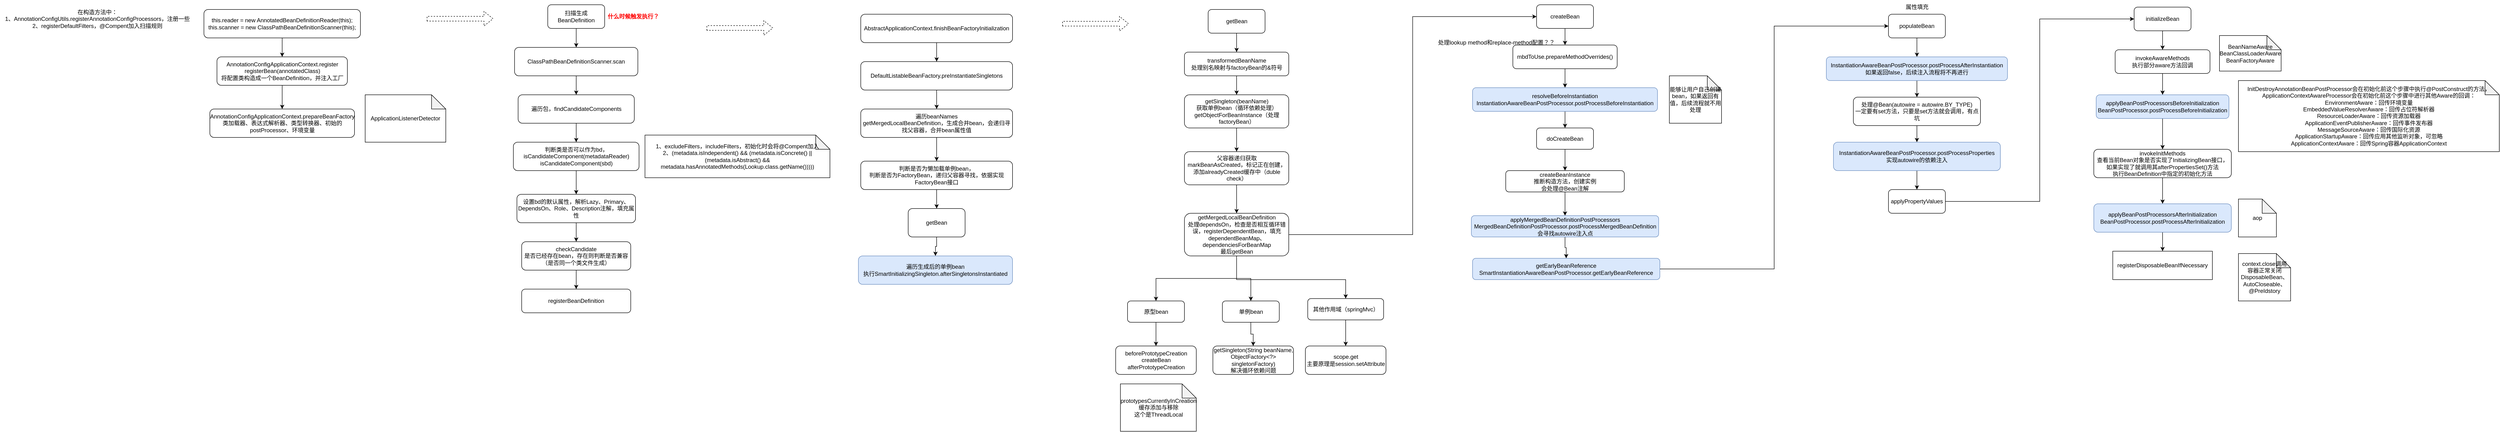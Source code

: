 <mxfile version="20.5.2" type="github">
  <diagram id="hwpeAtfaMQhJ-iqTyFl3" name="第 1 页">
    <mxGraphModel dx="1865" dy="547" grid="1" gridSize="10" guides="1" tooltips="1" connect="1" arrows="1" fold="1" page="1" pageScale="1" pageWidth="827" pageHeight="1169" math="0" shadow="0">
      <root>
        <mxCell id="0" />
        <mxCell id="1" parent="0" />
        <mxCell id="HDC13zEqzrHdp5mSMTLQ-3" value="" style="edgeStyle=orthogonalEdgeStyle;rounded=0;orthogonalLoop=1;jettySize=auto;html=1;" edge="1" parent="1" source="HDC13zEqzrHdp5mSMTLQ-1" target="HDC13zEqzrHdp5mSMTLQ-2">
          <mxGeometry relative="1" as="geometry" />
        </mxCell>
        <mxCell id="HDC13zEqzrHdp5mSMTLQ-1" value="&lt;div&gt;this.reader = new AnnotatedBeanDefinitionReader(this);&lt;/div&gt;&lt;div&gt;&lt;span style=&quot;&quot;&gt;		&lt;/span&gt;this.scanner = new ClassPathBeanDefinitionScanner(this);&lt;/div&gt;" style="rounded=1;whiteSpace=wrap;html=1;" vertex="1" parent="1">
          <mxGeometry x="50" y="30" width="330" height="60" as="geometry" />
        </mxCell>
        <mxCell id="HDC13zEqzrHdp5mSMTLQ-5" value="" style="edgeStyle=orthogonalEdgeStyle;rounded=0;orthogonalLoop=1;jettySize=auto;html=1;" edge="1" parent="1" source="HDC13zEqzrHdp5mSMTLQ-2" target="HDC13zEqzrHdp5mSMTLQ-4">
          <mxGeometry relative="1" as="geometry" />
        </mxCell>
        <mxCell id="HDC13zEqzrHdp5mSMTLQ-2" value="AnnotationConfigApplicationContext.register&lt;br&gt;registerBean(annotatedClass)&lt;br&gt;将配置类构造成一个BeanDefinition，并注入工厂" style="whiteSpace=wrap;html=1;rounded=1;" vertex="1" parent="1">
          <mxGeometry x="77.5" y="130" width="275" height="60" as="geometry" />
        </mxCell>
        <mxCell id="HDC13zEqzrHdp5mSMTLQ-4" value="AnnotationConfigApplicationContext.prepareBeanFactory&lt;br&gt;类加载器、表达式解析器、类型转换器、初始的postProcessor、环境变量" style="whiteSpace=wrap;html=1;rounded=1;" vertex="1" parent="1">
          <mxGeometry x="62.5" y="240" width="305" height="60" as="geometry" />
        </mxCell>
        <mxCell id="HDC13zEqzrHdp5mSMTLQ-6" value="ApplicationListenerDetector" style="shape=note;whiteSpace=wrap;html=1;backgroundOutline=1;darkOpacity=0.05;" vertex="1" parent="1">
          <mxGeometry x="390" y="210" width="170" height="100" as="geometry" />
        </mxCell>
        <mxCell id="HDC13zEqzrHdp5mSMTLQ-9" value="" style="edgeStyle=orthogonalEdgeStyle;rounded=0;orthogonalLoop=1;jettySize=auto;html=1;" edge="1" parent="1" source="HDC13zEqzrHdp5mSMTLQ-7" target="HDC13zEqzrHdp5mSMTLQ-8">
          <mxGeometry relative="1" as="geometry" />
        </mxCell>
        <mxCell id="HDC13zEqzrHdp5mSMTLQ-7" value="扫描生成BeanDefinition" style="rounded=1;whiteSpace=wrap;html=1;" vertex="1" parent="1">
          <mxGeometry x="775" y="20" width="120" height="50" as="geometry" />
        </mxCell>
        <mxCell id="HDC13zEqzrHdp5mSMTLQ-12" value="" style="edgeStyle=orthogonalEdgeStyle;rounded=0;orthogonalLoop=1;jettySize=auto;html=1;" edge="1" parent="1" source="HDC13zEqzrHdp5mSMTLQ-8" target="HDC13zEqzrHdp5mSMTLQ-11">
          <mxGeometry relative="1" as="geometry" />
        </mxCell>
        <mxCell id="HDC13zEqzrHdp5mSMTLQ-8" value="ClassPathBeanDefinitionScanner.scan" style="whiteSpace=wrap;html=1;rounded=1;" vertex="1" parent="1">
          <mxGeometry x="705" y="110" width="260" height="60" as="geometry" />
        </mxCell>
        <mxCell id="HDC13zEqzrHdp5mSMTLQ-10" value="在构造方法中：&lt;br&gt;1、AnnotationConfigUtils.registerAnnotationConfigProcessors，注册一些&lt;br&gt;2、registerDefaultFilters，@Compent加入扫描规则" style="text;html=1;align=center;verticalAlign=middle;resizable=0;points=[];autosize=1;strokeColor=none;fillColor=none;" vertex="1" parent="1">
          <mxGeometry x="-380" y="20" width="410" height="60" as="geometry" />
        </mxCell>
        <mxCell id="HDC13zEqzrHdp5mSMTLQ-14" value="" style="edgeStyle=orthogonalEdgeStyle;rounded=0;orthogonalLoop=1;jettySize=auto;html=1;" edge="1" parent="1" source="HDC13zEqzrHdp5mSMTLQ-11" target="HDC13zEqzrHdp5mSMTLQ-13">
          <mxGeometry relative="1" as="geometry" />
        </mxCell>
        <mxCell id="HDC13zEqzrHdp5mSMTLQ-11" value="遍历包，findCandidateComponents&lt;br&gt;" style="whiteSpace=wrap;html=1;rounded=1;" vertex="1" parent="1">
          <mxGeometry x="712.5" y="210" width="245" height="60" as="geometry" />
        </mxCell>
        <mxCell id="HDC13zEqzrHdp5mSMTLQ-17" value="" style="edgeStyle=orthogonalEdgeStyle;rounded=0;orthogonalLoop=1;jettySize=auto;html=1;" edge="1" parent="1" source="HDC13zEqzrHdp5mSMTLQ-13" target="HDC13zEqzrHdp5mSMTLQ-16">
          <mxGeometry relative="1" as="geometry" />
        </mxCell>
        <mxCell id="HDC13zEqzrHdp5mSMTLQ-13" value="&lt;div&gt;判断类是否可以作为bd，isCandidateComponent(metadataReader)&lt;/div&gt;&lt;div&gt;isCandidateComponent(sbd)&lt;/div&gt;" style="whiteSpace=wrap;html=1;rounded=1;" vertex="1" parent="1">
          <mxGeometry x="702.5" y="310" width="265" height="60" as="geometry" />
        </mxCell>
        <mxCell id="HDC13zEqzrHdp5mSMTLQ-15" value="1、excludeFilters，includeFilters，初始化时会将@Compent加入&lt;br&gt;2、&lt;span style=&quot;background-color: initial;&quot;&gt;(metadata.isIndependent() &amp;amp;&amp;amp; (metadata.isConcrete() ||&lt;/span&gt;&lt;div&gt;&lt;span style=&quot;&quot;&gt;				&lt;/span&gt;(metadata.isAbstract() &amp;amp;&amp;amp; metadata.hasAnnotatedMethods(Lookup.class.getName()))))&lt;/div&gt;" style="shape=note;whiteSpace=wrap;html=1;backgroundOutline=1;darkOpacity=0.05;" vertex="1" parent="1">
          <mxGeometry x="980" y="295" width="390" height="90" as="geometry" />
        </mxCell>
        <mxCell id="HDC13zEqzrHdp5mSMTLQ-19" value="" style="edgeStyle=orthogonalEdgeStyle;rounded=0;orthogonalLoop=1;jettySize=auto;html=1;" edge="1" parent="1" source="HDC13zEqzrHdp5mSMTLQ-16" target="HDC13zEqzrHdp5mSMTLQ-18">
          <mxGeometry relative="1" as="geometry" />
        </mxCell>
        <mxCell id="HDC13zEqzrHdp5mSMTLQ-16" value="设置bd的默认属性，解析Lazy、Primary、DependsOn、Role、Description注解，填充属性" style="whiteSpace=wrap;html=1;rounded=1;" vertex="1" parent="1">
          <mxGeometry x="710" y="420" width="250" height="60" as="geometry" />
        </mxCell>
        <mxCell id="HDC13zEqzrHdp5mSMTLQ-21" value="" style="edgeStyle=orthogonalEdgeStyle;rounded=0;orthogonalLoop=1;jettySize=auto;html=1;" edge="1" parent="1" source="HDC13zEqzrHdp5mSMTLQ-18" target="HDC13zEqzrHdp5mSMTLQ-20">
          <mxGeometry relative="1" as="geometry" />
        </mxCell>
        <mxCell id="HDC13zEqzrHdp5mSMTLQ-18" value="checkCandidate&lt;br&gt;是否已经存在bean，存在则判断是否兼容（是否同一个类文件生成）" style="whiteSpace=wrap;html=1;rounded=1;" vertex="1" parent="1">
          <mxGeometry x="720" y="520" width="230" height="60" as="geometry" />
        </mxCell>
        <mxCell id="HDC13zEqzrHdp5mSMTLQ-20" value="registerBeanDefinition" style="whiteSpace=wrap;html=1;rounded=1;" vertex="1" parent="1">
          <mxGeometry x="720" y="620" width="230" height="50" as="geometry" />
        </mxCell>
        <mxCell id="HDC13zEqzrHdp5mSMTLQ-24" value="" style="edgeStyle=orthogonalEdgeStyle;rounded=0;orthogonalLoop=1;jettySize=auto;html=1;" edge="1" parent="1" source="HDC13zEqzrHdp5mSMTLQ-22" target="HDC13zEqzrHdp5mSMTLQ-23">
          <mxGeometry relative="1" as="geometry" />
        </mxCell>
        <mxCell id="HDC13zEqzrHdp5mSMTLQ-22" value="AbstractApplicationContext.finishBeanFactoryInitialization" style="rounded=1;whiteSpace=wrap;html=1;" vertex="1" parent="1">
          <mxGeometry x="1435" y="40" width="320" height="60" as="geometry" />
        </mxCell>
        <mxCell id="HDC13zEqzrHdp5mSMTLQ-26" value="" style="edgeStyle=orthogonalEdgeStyle;rounded=0;orthogonalLoop=1;jettySize=auto;html=1;" edge="1" parent="1" source="HDC13zEqzrHdp5mSMTLQ-23" target="HDC13zEqzrHdp5mSMTLQ-25">
          <mxGeometry relative="1" as="geometry" />
        </mxCell>
        <mxCell id="HDC13zEqzrHdp5mSMTLQ-23" value="DefaultListableBeanFactory.preInstantiateSingletons" style="rounded=1;whiteSpace=wrap;html=1;" vertex="1" parent="1">
          <mxGeometry x="1435" y="140" width="320" height="60" as="geometry" />
        </mxCell>
        <mxCell id="HDC13zEqzrHdp5mSMTLQ-28" value="" style="edgeStyle=orthogonalEdgeStyle;rounded=0;orthogonalLoop=1;jettySize=auto;html=1;" edge="1" parent="1" source="HDC13zEqzrHdp5mSMTLQ-25" target="HDC13zEqzrHdp5mSMTLQ-27">
          <mxGeometry relative="1" as="geometry" />
        </mxCell>
        <mxCell id="HDC13zEqzrHdp5mSMTLQ-25" value="遍历beanNames&lt;br&gt;getMergedLocalBeanDefinition，生成合并bean，会递归寻找父容器，合并bean属性值" style="rounded=1;whiteSpace=wrap;html=1;" vertex="1" parent="1">
          <mxGeometry x="1435" y="240" width="320" height="60" as="geometry" />
        </mxCell>
        <mxCell id="HDC13zEqzrHdp5mSMTLQ-30" value="" style="edgeStyle=orthogonalEdgeStyle;rounded=0;orthogonalLoop=1;jettySize=auto;html=1;" edge="1" parent="1" source="HDC13zEqzrHdp5mSMTLQ-27" target="HDC13zEqzrHdp5mSMTLQ-29">
          <mxGeometry relative="1" as="geometry" />
        </mxCell>
        <mxCell id="HDC13zEqzrHdp5mSMTLQ-27" value="判断是否为懒加载单例bean，&lt;br&gt;判断是否为FactoryBean，递归父容器寻找，依据实现FactoryBean接口" style="rounded=1;whiteSpace=wrap;html=1;" vertex="1" parent="1">
          <mxGeometry x="1435" y="350" width="320" height="60" as="geometry" />
        </mxCell>
        <mxCell id="HDC13zEqzrHdp5mSMTLQ-33" value="" style="edgeStyle=orthogonalEdgeStyle;rounded=0;orthogonalLoop=1;jettySize=auto;html=1;" edge="1" parent="1" source="HDC13zEqzrHdp5mSMTLQ-29" target="HDC13zEqzrHdp5mSMTLQ-32">
          <mxGeometry relative="1" as="geometry" />
        </mxCell>
        <mxCell id="HDC13zEqzrHdp5mSMTLQ-29" value="getBean" style="whiteSpace=wrap;html=1;rounded=1;" vertex="1" parent="1">
          <mxGeometry x="1535" y="450" width="120" height="60" as="geometry" />
        </mxCell>
        <mxCell id="HDC13zEqzrHdp5mSMTLQ-32" value="遍历生成后的单例bean&lt;br&gt;执行SmartInitializingSingleton.afterSingletonsInstantiated" style="whiteSpace=wrap;html=1;rounded=1;fillColor=#dae8fc;strokeColor=#6c8ebf;" vertex="1" parent="1">
          <mxGeometry x="1430" y="550" width="325" height="60" as="geometry" />
        </mxCell>
        <mxCell id="HDC13zEqzrHdp5mSMTLQ-34" value="&lt;b&gt;&lt;font color=&quot;#ff0000&quot;&gt;什么时候触发执行？&lt;/font&gt;&lt;/b&gt;" style="text;html=1;align=center;verticalAlign=middle;resizable=0;points=[];autosize=1;strokeColor=none;fillColor=none;" vertex="1" parent="1">
          <mxGeometry x="890" y="30" width="130" height="30" as="geometry" />
        </mxCell>
        <mxCell id="HDC13zEqzrHdp5mSMTLQ-37" value="" style="edgeStyle=orthogonalEdgeStyle;rounded=0;orthogonalLoop=1;jettySize=auto;html=1;fontColor=#FF0000;" edge="1" parent="1" source="HDC13zEqzrHdp5mSMTLQ-35" target="HDC13zEqzrHdp5mSMTLQ-36">
          <mxGeometry relative="1" as="geometry" />
        </mxCell>
        <mxCell id="HDC13zEqzrHdp5mSMTLQ-35" value="getBean" style="whiteSpace=wrap;html=1;rounded=1;" vertex="1" parent="1">
          <mxGeometry x="2167.5" y="30" width="120" height="50" as="geometry" />
        </mxCell>
        <mxCell id="HDC13zEqzrHdp5mSMTLQ-40" value="" style="edgeStyle=orthogonalEdgeStyle;rounded=0;orthogonalLoop=1;jettySize=auto;html=1;fontColor=#FF0000;" edge="1" parent="1" source="HDC13zEqzrHdp5mSMTLQ-36" target="HDC13zEqzrHdp5mSMTLQ-39">
          <mxGeometry relative="1" as="geometry" />
        </mxCell>
        <mxCell id="HDC13zEqzrHdp5mSMTLQ-36" value="transformedBeanName&lt;br&gt;处理别名映射与factoryBean的&amp;amp;符号" style="whiteSpace=wrap;html=1;rounded=1;" vertex="1" parent="1">
          <mxGeometry x="2117.5" y="120" width="220" height="50" as="geometry" />
        </mxCell>
        <mxCell id="HDC13zEqzrHdp5mSMTLQ-42" value="" style="edgeStyle=orthogonalEdgeStyle;rounded=0;orthogonalLoop=1;jettySize=auto;html=1;fontColor=#FF0000;" edge="1" parent="1" source="HDC13zEqzrHdp5mSMTLQ-39" target="HDC13zEqzrHdp5mSMTLQ-41">
          <mxGeometry relative="1" as="geometry" />
        </mxCell>
        <mxCell id="HDC13zEqzrHdp5mSMTLQ-39" value="getSingleton(beanName)&lt;br&gt;获取单例bean（循环依赖处理）&lt;br&gt;getObjectForBeanInstance（处理factoryBean）" style="whiteSpace=wrap;html=1;rounded=1;" vertex="1" parent="1">
          <mxGeometry x="2117.5" y="210" width="220" height="70" as="geometry" />
        </mxCell>
        <mxCell id="HDC13zEqzrHdp5mSMTLQ-45" value="" style="edgeStyle=orthogonalEdgeStyle;rounded=0;orthogonalLoop=1;jettySize=auto;html=1;fontColor=#FF0000;" edge="1" parent="1" source="HDC13zEqzrHdp5mSMTLQ-41" target="HDC13zEqzrHdp5mSMTLQ-44">
          <mxGeometry relative="1" as="geometry" />
        </mxCell>
        <mxCell id="HDC13zEqzrHdp5mSMTLQ-41" value="父容器递归获取&lt;br&gt;markBeanAsCreated，标记正在创建，添加alreadyCreated缓存中（duble check）" style="whiteSpace=wrap;html=1;rounded=1;" vertex="1" parent="1">
          <mxGeometry x="2117.5" y="330" width="220" height="70" as="geometry" />
        </mxCell>
        <mxCell id="HDC13zEqzrHdp5mSMTLQ-47" value="" style="edgeStyle=orthogonalEdgeStyle;rounded=0;orthogonalLoop=1;jettySize=auto;html=1;fontColor=#FF0000;" edge="1" parent="1" source="HDC13zEqzrHdp5mSMTLQ-44" target="HDC13zEqzrHdp5mSMTLQ-46">
          <mxGeometry relative="1" as="geometry" />
        </mxCell>
        <mxCell id="HDC13zEqzrHdp5mSMTLQ-58" value="" style="edgeStyle=orthogonalEdgeStyle;rounded=0;orthogonalLoop=1;jettySize=auto;html=1;fontColor=#000000;" edge="1" parent="1" source="HDC13zEqzrHdp5mSMTLQ-44" target="HDC13zEqzrHdp5mSMTLQ-55">
          <mxGeometry relative="1" as="geometry">
            <mxPoint x="1987.5" y="505" as="targetPoint" />
          </mxGeometry>
        </mxCell>
        <mxCell id="HDC13zEqzrHdp5mSMTLQ-60" value="" style="edgeStyle=orthogonalEdgeStyle;rounded=0;orthogonalLoop=1;jettySize=auto;html=1;fontColor=#000000;entryX=0.5;entryY=0;entryDx=0;entryDy=0;" edge="1" parent="1" source="HDC13zEqzrHdp5mSMTLQ-44" target="HDC13zEqzrHdp5mSMTLQ-53">
          <mxGeometry relative="1" as="geometry">
            <mxPoint x="2417.5" y="505" as="targetPoint" />
            <Array as="points">
              <mxPoint x="2227.5" y="600" />
              <mxPoint x="2457.5" y="600" />
            </Array>
          </mxGeometry>
        </mxCell>
        <mxCell id="HDC13zEqzrHdp5mSMTLQ-110" value="" style="edgeStyle=orthogonalEdgeStyle;rounded=0;orthogonalLoop=1;jettySize=auto;html=1;fontColor=#000000;entryX=0;entryY=0.5;entryDx=0;entryDy=0;" edge="1" parent="1" source="HDC13zEqzrHdp5mSMTLQ-44" target="HDC13zEqzrHdp5mSMTLQ-62">
          <mxGeometry relative="1" as="geometry">
            <mxPoint x="2467.5" y="505" as="targetPoint" />
          </mxGeometry>
        </mxCell>
        <mxCell id="HDC13zEqzrHdp5mSMTLQ-44" value="getMergedLocalBeanDefinition&lt;br&gt;处理dependsOn，检查是否相互循环错误，registerDependentBean，填充dependentBeanMap、dependenciesForBeanMap&lt;br&gt;最后getBean" style="whiteSpace=wrap;html=1;rounded=1;" vertex="1" parent="1">
          <mxGeometry x="2117.5" y="460" width="220" height="90" as="geometry" />
        </mxCell>
        <mxCell id="HDC13zEqzrHdp5mSMTLQ-61" value="" style="edgeStyle=orthogonalEdgeStyle;rounded=0;orthogonalLoop=1;jettySize=auto;html=1;fontColor=#000000;" edge="1" parent="1" source="HDC13zEqzrHdp5mSMTLQ-46" target="HDC13zEqzrHdp5mSMTLQ-51">
          <mxGeometry relative="1" as="geometry" />
        </mxCell>
        <mxCell id="HDC13zEqzrHdp5mSMTLQ-46" value="单例bean" style="whiteSpace=wrap;html=1;rounded=1;" vertex="1" parent="1">
          <mxGeometry x="2197.5" y="645" width="120" height="45" as="geometry" />
        </mxCell>
        <mxCell id="HDC13zEqzrHdp5mSMTLQ-48" value="beforePrototypeCreation&lt;br&gt;createBean&lt;br&gt;afterPrototypeCreation" style="whiteSpace=wrap;html=1;rounded=1;" vertex="1" parent="1">
          <mxGeometry x="1972.5" y="740" width="170" height="60" as="geometry" />
        </mxCell>
        <mxCell id="HDC13zEqzrHdp5mSMTLQ-50" value="&lt;font color=&quot;#000000&quot;&gt;prototypesCurrentlyInCreation&lt;br&gt;缓存添加与移除&lt;br&gt;这个是ThreadLocal&lt;br&gt;&lt;/font&gt;" style="shape=note;whiteSpace=wrap;html=1;backgroundOutline=1;darkOpacity=0.05;fontColor=#FF0000;" vertex="1" parent="1">
          <mxGeometry x="1982.5" y="820" width="160" height="100" as="geometry" />
        </mxCell>
        <mxCell id="HDC13zEqzrHdp5mSMTLQ-51" value="getSingleton(String beanName, ObjectFactory&amp;lt;?&amp;gt; singletonFactory)&lt;br&gt;解决循环依赖问题" style="whiteSpace=wrap;html=1;rounded=1;" vertex="1" parent="1">
          <mxGeometry x="2177.5" y="740" width="170" height="60" as="geometry" />
        </mxCell>
        <mxCell id="HDC13zEqzrHdp5mSMTLQ-52" value="scope.get&lt;br&gt;主要原理是session.setAttribute" style="whiteSpace=wrap;html=1;rounded=1;" vertex="1" parent="1">
          <mxGeometry x="2372.5" y="740" width="170" height="60" as="geometry" />
        </mxCell>
        <mxCell id="HDC13zEqzrHdp5mSMTLQ-54" value="" style="edgeStyle=orthogonalEdgeStyle;rounded=0;orthogonalLoop=1;jettySize=auto;html=1;fontColor=#000000;" edge="1" parent="1" source="HDC13zEqzrHdp5mSMTLQ-53" target="HDC13zEqzrHdp5mSMTLQ-52">
          <mxGeometry relative="1" as="geometry" />
        </mxCell>
        <mxCell id="HDC13zEqzrHdp5mSMTLQ-53" value="其他作用域（springMvc）" style="whiteSpace=wrap;html=1;rounded=1;" vertex="1" parent="1">
          <mxGeometry x="2377.5" y="640" width="160" height="45" as="geometry" />
        </mxCell>
        <mxCell id="HDC13zEqzrHdp5mSMTLQ-56" value="" style="edgeStyle=orthogonalEdgeStyle;rounded=0;orthogonalLoop=1;jettySize=auto;html=1;fontColor=#000000;" edge="1" parent="1" source="HDC13zEqzrHdp5mSMTLQ-55" target="HDC13zEqzrHdp5mSMTLQ-48">
          <mxGeometry relative="1" as="geometry" />
        </mxCell>
        <mxCell id="HDC13zEqzrHdp5mSMTLQ-55" value="原型bean" style="whiteSpace=wrap;html=1;rounded=1;" vertex="1" parent="1">
          <mxGeometry x="1997.5" y="645" width="120" height="45" as="geometry" />
        </mxCell>
        <mxCell id="HDC13zEqzrHdp5mSMTLQ-64" value="" style="edgeStyle=orthogonalEdgeStyle;rounded=0;orthogonalLoop=1;jettySize=auto;html=1;fontColor=#000000;" edge="1" parent="1" source="HDC13zEqzrHdp5mSMTLQ-62" target="HDC13zEqzrHdp5mSMTLQ-63">
          <mxGeometry relative="1" as="geometry" />
        </mxCell>
        <mxCell id="HDC13zEqzrHdp5mSMTLQ-62" value="createBean" style="whiteSpace=wrap;html=1;rounded=1;" vertex="1" parent="1">
          <mxGeometry x="2860" y="20" width="120" height="50" as="geometry" />
        </mxCell>
        <mxCell id="HDC13zEqzrHdp5mSMTLQ-67" value="" style="edgeStyle=orthogonalEdgeStyle;rounded=0;orthogonalLoop=1;jettySize=auto;html=1;fontColor=#000000;" edge="1" parent="1" source="HDC13zEqzrHdp5mSMTLQ-63" target="HDC13zEqzrHdp5mSMTLQ-66">
          <mxGeometry relative="1" as="geometry" />
        </mxCell>
        <mxCell id="HDC13zEqzrHdp5mSMTLQ-63" value="mbdToUse.prepareMethodOverrides()" style="whiteSpace=wrap;html=1;rounded=1;" vertex="1" parent="1">
          <mxGeometry x="2810" y="105" width="220" height="50" as="geometry" />
        </mxCell>
        <mxCell id="HDC13zEqzrHdp5mSMTLQ-65" value="处理lookup method和replace-method配置？？" style="text;html=1;align=center;verticalAlign=middle;resizable=0;points=[];autosize=1;strokeColor=none;fillColor=none;fontColor=#000000;" vertex="1" parent="1">
          <mxGeometry x="2640" y="85" width="270" height="30" as="geometry" />
        </mxCell>
        <mxCell id="HDC13zEqzrHdp5mSMTLQ-70" value="" style="edgeStyle=orthogonalEdgeStyle;rounded=0;orthogonalLoop=1;jettySize=auto;html=1;fontColor=#000000;" edge="1" parent="1" source="HDC13zEqzrHdp5mSMTLQ-66" target="HDC13zEqzrHdp5mSMTLQ-69">
          <mxGeometry relative="1" as="geometry" />
        </mxCell>
        <mxCell id="HDC13zEqzrHdp5mSMTLQ-66" value="resolveBeforeInstantiation&lt;br&gt;InstantiationAwareBeanPostProcessor.postProcessBeforeInstantiation" style="whiteSpace=wrap;html=1;rounded=1;fillColor=#dae8fc;strokeColor=#6c8ebf;" vertex="1" parent="1">
          <mxGeometry x="2725" y="195" width="390" height="50" as="geometry" />
        </mxCell>
        <mxCell id="HDC13zEqzrHdp5mSMTLQ-68" value="能够让用户自己创建bean，如果返回有值，后续流程就不用处理" style="shape=note;whiteSpace=wrap;html=1;backgroundOutline=1;darkOpacity=0.05;fontColor=#000000;" vertex="1" parent="1">
          <mxGeometry x="3140" y="170" width="110" height="100" as="geometry" />
        </mxCell>
        <mxCell id="HDC13zEqzrHdp5mSMTLQ-72" value="" style="edgeStyle=orthogonalEdgeStyle;rounded=0;orthogonalLoop=1;jettySize=auto;html=1;fontColor=#000000;" edge="1" parent="1" source="HDC13zEqzrHdp5mSMTLQ-69" target="HDC13zEqzrHdp5mSMTLQ-71">
          <mxGeometry relative="1" as="geometry" />
        </mxCell>
        <mxCell id="HDC13zEqzrHdp5mSMTLQ-69" value="doCreateBean" style="rounded=1;whiteSpace=wrap;html=1;fontColor=#000000;" vertex="1" parent="1">
          <mxGeometry x="2860" y="280" width="120" height="45" as="geometry" />
        </mxCell>
        <mxCell id="HDC13zEqzrHdp5mSMTLQ-74" value="" style="edgeStyle=orthogonalEdgeStyle;rounded=0;orthogonalLoop=1;jettySize=auto;html=1;fontColor=#000000;" edge="1" parent="1" source="HDC13zEqzrHdp5mSMTLQ-71" target="HDC13zEqzrHdp5mSMTLQ-73">
          <mxGeometry relative="1" as="geometry" />
        </mxCell>
        <mxCell id="HDC13zEqzrHdp5mSMTLQ-71" value="createBeanInstance&lt;br&gt;推断构造方法，创建实例&lt;br&gt;会处理@Bean注解" style="rounded=1;whiteSpace=wrap;html=1;fontColor=#000000;" vertex="1" parent="1">
          <mxGeometry x="2795" y="370" width="250" height="45" as="geometry" />
        </mxCell>
        <mxCell id="HDC13zEqzrHdp5mSMTLQ-76" value="" style="edgeStyle=orthogonalEdgeStyle;rounded=0;orthogonalLoop=1;jettySize=auto;html=1;fontColor=#000000;" edge="1" parent="1" source="HDC13zEqzrHdp5mSMTLQ-73" target="HDC13zEqzrHdp5mSMTLQ-75">
          <mxGeometry relative="1" as="geometry" />
        </mxCell>
        <mxCell id="HDC13zEqzrHdp5mSMTLQ-73" value="applyMergedBeanDefinitionPostProcessors&lt;br&gt;MergedBeanDefinitionPostProcessor.postProcessMergedBeanDefinition&lt;br&gt;会寻找autowire注入点" style="rounded=1;whiteSpace=wrap;html=1;fillColor=#dae8fc;strokeColor=#6c8ebf;" vertex="1" parent="1">
          <mxGeometry x="2722.5" y="465" width="395" height="45" as="geometry" />
        </mxCell>
        <mxCell id="HDC13zEqzrHdp5mSMTLQ-108" value="" style="edgeStyle=orthogonalEdgeStyle;rounded=0;orthogonalLoop=1;jettySize=auto;html=1;fontColor=#000000;entryX=0;entryY=0.5;entryDx=0;entryDy=0;" edge="1" parent="1" source="HDC13zEqzrHdp5mSMTLQ-75" target="HDC13zEqzrHdp5mSMTLQ-77">
          <mxGeometry relative="1" as="geometry">
            <mxPoint x="2922.5" y="680" as="targetPoint" />
          </mxGeometry>
        </mxCell>
        <mxCell id="HDC13zEqzrHdp5mSMTLQ-75" value="getEarlyBeanReference&lt;br&gt;SmartInstantiationAwareBeanPostProcessor.getEarlyBeanReference" style="rounded=1;whiteSpace=wrap;html=1;fillColor=#dae8fc;strokeColor=#6c8ebf;" vertex="1" parent="1">
          <mxGeometry x="2725" y="555" width="395" height="45" as="geometry" />
        </mxCell>
        <mxCell id="HDC13zEqzrHdp5mSMTLQ-80" value="" style="edgeStyle=orthogonalEdgeStyle;rounded=0;orthogonalLoop=1;jettySize=auto;html=1;fontColor=#000000;" edge="1" parent="1" source="HDC13zEqzrHdp5mSMTLQ-77" target="HDC13zEqzrHdp5mSMTLQ-79">
          <mxGeometry relative="1" as="geometry" />
        </mxCell>
        <mxCell id="HDC13zEqzrHdp5mSMTLQ-77" value="populateBean" style="whiteSpace=wrap;html=1;rounded=1;" vertex="1" parent="1">
          <mxGeometry x="3602" y="40" width="120" height="50" as="geometry" />
        </mxCell>
        <mxCell id="HDC13zEqzrHdp5mSMTLQ-78" value="属性填充" style="text;html=1;align=center;verticalAlign=middle;resizable=0;points=[];autosize=1;strokeColor=none;fillColor=none;fontColor=#000000;" vertex="1" parent="1">
          <mxGeometry x="3627" y="10" width="70" height="30" as="geometry" />
        </mxCell>
        <mxCell id="HDC13zEqzrHdp5mSMTLQ-82" value="" style="edgeStyle=orthogonalEdgeStyle;rounded=0;orthogonalLoop=1;jettySize=auto;html=1;fontColor=#000000;" edge="1" parent="1" source="HDC13zEqzrHdp5mSMTLQ-79" target="HDC13zEqzrHdp5mSMTLQ-81">
          <mxGeometry relative="1" as="geometry" />
        </mxCell>
        <mxCell id="HDC13zEqzrHdp5mSMTLQ-79" value="InstantiationAwareBeanPostProcessor.postProcessAfterInstantiation&lt;br&gt;如果返回false，后续注入流程将不再进行" style="whiteSpace=wrap;html=1;rounded=1;fillColor=#dae8fc;strokeColor=#6c8ebf;" vertex="1" parent="1">
          <mxGeometry x="3471" y="130" width="382" height="50" as="geometry" />
        </mxCell>
        <mxCell id="HDC13zEqzrHdp5mSMTLQ-84" value="" style="edgeStyle=orthogonalEdgeStyle;rounded=0;orthogonalLoop=1;jettySize=auto;html=1;fontColor=#000000;" edge="1" parent="1" source="HDC13zEqzrHdp5mSMTLQ-81" target="HDC13zEqzrHdp5mSMTLQ-83">
          <mxGeometry relative="1" as="geometry" />
        </mxCell>
        <mxCell id="HDC13zEqzrHdp5mSMTLQ-81" value="处理@Bean(autowire = autowire.BY_TYPE)&lt;br&gt;一定要有set方法，只要是set方法就会调用，有点坑" style="rounded=1;whiteSpace=wrap;html=1;fontColor=#000000;" vertex="1" parent="1">
          <mxGeometry x="3528" y="215" width="268" height="60" as="geometry" />
        </mxCell>
        <mxCell id="HDC13zEqzrHdp5mSMTLQ-86" value="" style="edgeStyle=orthogonalEdgeStyle;rounded=0;orthogonalLoop=1;jettySize=auto;html=1;fontColor=#000000;" edge="1" parent="1" source="HDC13zEqzrHdp5mSMTLQ-83" target="HDC13zEqzrHdp5mSMTLQ-85">
          <mxGeometry relative="1" as="geometry" />
        </mxCell>
        <mxCell id="HDC13zEqzrHdp5mSMTLQ-83" value="InstantiationAwareBeanPostProcessor.postProcessProperties&lt;br&gt;实现autowire的依赖注入" style="rounded=1;whiteSpace=wrap;html=1;fillColor=#dae8fc;strokeColor=#6c8ebf;" vertex="1" parent="1">
          <mxGeometry x="3486" y="310" width="352" height="60" as="geometry" />
        </mxCell>
        <mxCell id="HDC13zEqzrHdp5mSMTLQ-106" value="" style="edgeStyle=orthogonalEdgeStyle;rounded=0;orthogonalLoop=1;jettySize=auto;html=1;fontColor=#000000;entryX=0;entryY=0.5;entryDx=0;entryDy=0;" edge="1" parent="1" source="HDC13zEqzrHdp5mSMTLQ-85" target="HDC13zEqzrHdp5mSMTLQ-87">
          <mxGeometry relative="1" as="geometry">
            <mxPoint x="3662" y="535" as="targetPoint" />
          </mxGeometry>
        </mxCell>
        <mxCell id="HDC13zEqzrHdp5mSMTLQ-85" value="applyPropertyValues" style="rounded=1;whiteSpace=wrap;html=1;fontColor=#000000;" vertex="1" parent="1">
          <mxGeometry x="3602" y="410" width="120" height="50" as="geometry" />
        </mxCell>
        <mxCell id="HDC13zEqzrHdp5mSMTLQ-89" value="" style="edgeStyle=orthogonalEdgeStyle;rounded=0;orthogonalLoop=1;jettySize=auto;html=1;fontColor=#000000;" edge="1" parent="1" source="HDC13zEqzrHdp5mSMTLQ-87" target="HDC13zEqzrHdp5mSMTLQ-88">
          <mxGeometry relative="1" as="geometry" />
        </mxCell>
        <mxCell id="HDC13zEqzrHdp5mSMTLQ-87" value="initializeBean" style="whiteSpace=wrap;html=1;rounded=1;" vertex="1" parent="1">
          <mxGeometry x="4120" y="25" width="120" height="50" as="geometry" />
        </mxCell>
        <mxCell id="HDC13zEqzrHdp5mSMTLQ-92" value="" style="edgeStyle=orthogonalEdgeStyle;rounded=0;orthogonalLoop=1;jettySize=auto;html=1;fontColor=#000000;" edge="1" parent="1" source="HDC13zEqzrHdp5mSMTLQ-88" target="HDC13zEqzrHdp5mSMTLQ-91">
          <mxGeometry relative="1" as="geometry" />
        </mxCell>
        <mxCell id="HDC13zEqzrHdp5mSMTLQ-88" value="invokeAwareMethods&lt;br&gt;执行部分aware方法回调" style="whiteSpace=wrap;html=1;rounded=1;" vertex="1" parent="1">
          <mxGeometry x="4080" y="115" width="200" height="50" as="geometry" />
        </mxCell>
        <mxCell id="HDC13zEqzrHdp5mSMTLQ-90" value="BeanNameAware&lt;br&gt;BeanClassLoaderAware&lt;br&gt;BeanFactoryAware" style="shape=note;whiteSpace=wrap;html=1;backgroundOutline=1;darkOpacity=0.05;fontColor=#000000;" vertex="1" parent="1">
          <mxGeometry x="4300" y="85" width="130" height="75" as="geometry" />
        </mxCell>
        <mxCell id="HDC13zEqzrHdp5mSMTLQ-95" value="" style="edgeStyle=orthogonalEdgeStyle;rounded=0;orthogonalLoop=1;jettySize=auto;html=1;fontColor=#000000;" edge="1" parent="1" source="HDC13zEqzrHdp5mSMTLQ-91">
          <mxGeometry relative="1" as="geometry">
            <mxPoint x="4180" y="325" as="targetPoint" />
          </mxGeometry>
        </mxCell>
        <mxCell id="HDC13zEqzrHdp5mSMTLQ-91" value="applyBeanPostProcessorsBeforeInitialization&lt;br&gt;BeanPostProcessor.postProcessBeforeInitialization" style="whiteSpace=wrap;html=1;rounded=1;fillColor=#dae8fc;strokeColor=#6c8ebf;" vertex="1" parent="1">
          <mxGeometry x="4040" y="210" width="280" height="50" as="geometry" />
        </mxCell>
        <mxCell id="HDC13zEqzrHdp5mSMTLQ-93" value="&lt;div&gt;InitDestroyAnnotationBeanPostProcessor会在初始化前这个步骤中执行@PostConstruct的方法，&lt;/div&gt;&lt;div&gt;ApplicationContextAwareProcessor会在初始化前这个步骤中进行其他Aware的回调：&lt;/div&gt;&lt;div&gt;EnvironmentAware：回传环境变量&lt;/div&gt;&lt;div&gt;EmbeddedValueResolverAware：回传占位符解析器&lt;/div&gt;&lt;div&gt;ResourceLoaderAware：回传资源加载器&lt;/div&gt;&lt;div&gt;ApplicationEventPublisherAware：回传事件发布器&lt;/div&gt;&lt;div&gt;MessageSourceAware：回传国际化资源&lt;/div&gt;&lt;div&gt;ApplicationStartupAware：回传应用其他监听对象，可忽略&lt;/div&gt;&lt;div&gt;ApplicationContextAware：回传Spring容器ApplicationContext&lt;/div&gt;" style="shape=note;whiteSpace=wrap;html=1;backgroundOutline=1;darkOpacity=0.05;fontColor=#000000;" vertex="1" parent="1">
          <mxGeometry x="4340" y="180" width="550" height="150" as="geometry" />
        </mxCell>
        <mxCell id="HDC13zEqzrHdp5mSMTLQ-100" value="" style="edgeStyle=orthogonalEdgeStyle;rounded=0;orthogonalLoop=1;jettySize=auto;html=1;fontColor=#000000;" edge="1" parent="1" source="HDC13zEqzrHdp5mSMTLQ-98" target="HDC13zEqzrHdp5mSMTLQ-99">
          <mxGeometry relative="1" as="geometry" />
        </mxCell>
        <mxCell id="HDC13zEqzrHdp5mSMTLQ-98" value="invokeInitMethods&lt;br&gt;&lt;div&gt;查看当前Bean对象是否实现了InitializingBean接口，如果实现了就调用其afterPropertiesSet()方法&lt;/div&gt;&lt;div&gt;执行BeanDefinition中指定的初始化方法&lt;/div&gt;" style="rounded=1;whiteSpace=wrap;html=1;labelBackgroundColor=none;strokeWidth=1;fillStyle=auto;" vertex="1" parent="1">
          <mxGeometry x="4035" y="325" width="290" height="60" as="geometry" />
        </mxCell>
        <mxCell id="HDC13zEqzrHdp5mSMTLQ-104" value="" style="edgeStyle=orthogonalEdgeStyle;rounded=0;orthogonalLoop=1;jettySize=auto;html=1;fontColor=#000000;" edge="1" parent="1" source="HDC13zEqzrHdp5mSMTLQ-99" target="HDC13zEqzrHdp5mSMTLQ-102">
          <mxGeometry relative="1" as="geometry" />
        </mxCell>
        <mxCell id="HDC13zEqzrHdp5mSMTLQ-99" value="applyBeanPostProcessorsAfterInitialization&lt;br&gt;BeanPostProcessor.postProcessAfterInitialization" style="rounded=1;whiteSpace=wrap;html=1;labelBackgroundColor=none;strokeWidth=1;fillStyle=auto;fillColor=#dae8fc;strokeColor=#6c8ebf;" vertex="1" parent="1">
          <mxGeometry x="4035" y="440" width="290" height="60" as="geometry" />
        </mxCell>
        <mxCell id="HDC13zEqzrHdp5mSMTLQ-101" value="aop" style="shape=note;whiteSpace=wrap;html=1;backgroundOutline=1;darkOpacity=0.05;labelBackgroundColor=none;fillStyle=auto;strokeWidth=1;" vertex="1" parent="1">
          <mxGeometry x="4340" y="430" width="80" height="80" as="geometry" />
        </mxCell>
        <mxCell id="HDC13zEqzrHdp5mSMTLQ-102" value="registerDisposableBeanIfNecessary" style="rounded=0;whiteSpace=wrap;html=1;labelBackgroundColor=none;fillStyle=auto;strokeWidth=1;" vertex="1" parent="1">
          <mxGeometry x="4075" y="540" width="210" height="60" as="geometry" />
        </mxCell>
        <mxCell id="HDC13zEqzrHdp5mSMTLQ-111" value="" style="shape=flexArrow;endArrow=classic;html=1;rounded=0;fontColor=#000000;dashed=1;" edge="1" parent="1">
          <mxGeometry width="50" height="50" relative="1" as="geometry">
            <mxPoint x="1110" y="69" as="sourcePoint" />
            <mxPoint x="1250" y="69" as="targetPoint" />
          </mxGeometry>
        </mxCell>
        <mxCell id="HDC13zEqzrHdp5mSMTLQ-112" value="" style="shape=flexArrow;endArrow=classic;html=1;rounded=0;fontColor=#000000;dashed=1;" edge="1" parent="1">
          <mxGeometry width="50" height="50" relative="1" as="geometry">
            <mxPoint x="520" y="49.5" as="sourcePoint" />
            <mxPoint x="660" y="49.5" as="targetPoint" />
          </mxGeometry>
        </mxCell>
        <mxCell id="HDC13zEqzrHdp5mSMTLQ-113" value="" style="shape=flexArrow;endArrow=classic;html=1;rounded=0;fontColor=#000000;dashed=1;" edge="1" parent="1">
          <mxGeometry width="50" height="50" relative="1" as="geometry">
            <mxPoint x="1860" y="60" as="sourcePoint" />
            <mxPoint x="2000" y="60" as="targetPoint" />
          </mxGeometry>
        </mxCell>
        <mxCell id="HDC13zEqzrHdp5mSMTLQ-114" value="context.close调用&lt;br&gt;容器正常关闭&lt;br&gt;DisposableBean、AutoCloseable、@PreIdstory" style="shape=note;whiteSpace=wrap;html=1;backgroundOutline=1;darkOpacity=0.05;labelBackgroundColor=none;fillStyle=auto;strokeColor=#000000;strokeWidth=1;fontColor=#000000;" vertex="1" parent="1">
          <mxGeometry x="4340" y="545" width="110" height="100" as="geometry" />
        </mxCell>
      </root>
    </mxGraphModel>
  </diagram>
</mxfile>

